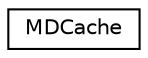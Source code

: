 digraph "Graphical Class Hierarchy"
{
  edge [fontname="Helvetica",fontsize="10",labelfontname="Helvetica",labelfontsize="10"];
  node [fontname="Helvetica",fontsize="10",shape=record];
  rankdir="LR";
  Node0 [label="MDCache",height=0.2,width=0.4,color="black", fillcolor="white", style="filled",URL="$classMDCache.html"];
}
